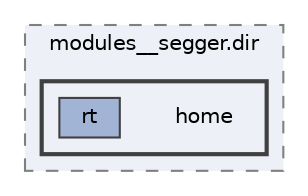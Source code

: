 digraph "build/modules/segger/CMakeFiles/modules__segger.dir/home"
{
 // LATEX_PDF_SIZE
  bgcolor="transparent";
  edge [fontname=Helvetica,fontsize=10,labelfontname=Helvetica,labelfontsize=10];
  node [fontname=Helvetica,fontsize=10,shape=box,height=0.2,width=0.4];
  compound=true
  subgraph clusterdir_8a3dd08694d367325e51596f74ac54aa {
    graph [ bgcolor="#edf0f7", pencolor="grey50", label="modules__segger.dir", fontname=Helvetica,fontsize=10 style="filled,dashed", URL="dir_8a3dd08694d367325e51596f74ac54aa.html",tooltip=""]
  subgraph clusterdir_11dd77e6febb18e0e72f89e297fd65f4 {
    graph [ bgcolor="#edf0f7", pencolor="grey25", label="", fontname=Helvetica,fontsize=10 style="filled,bold", URL="dir_11dd77e6febb18e0e72f89e297fd65f4.html",tooltip=""]
    dir_11dd77e6febb18e0e72f89e297fd65f4 [shape=plaintext, label="home"];
  dir_c72eea47a6cbc963b71b7effb20a0187 [label="rt", fillcolor="#a2b4d6", color="grey25", style="filled", URL="dir_c72eea47a6cbc963b71b7effb20a0187.html",tooltip=""];
  }
  }
}
